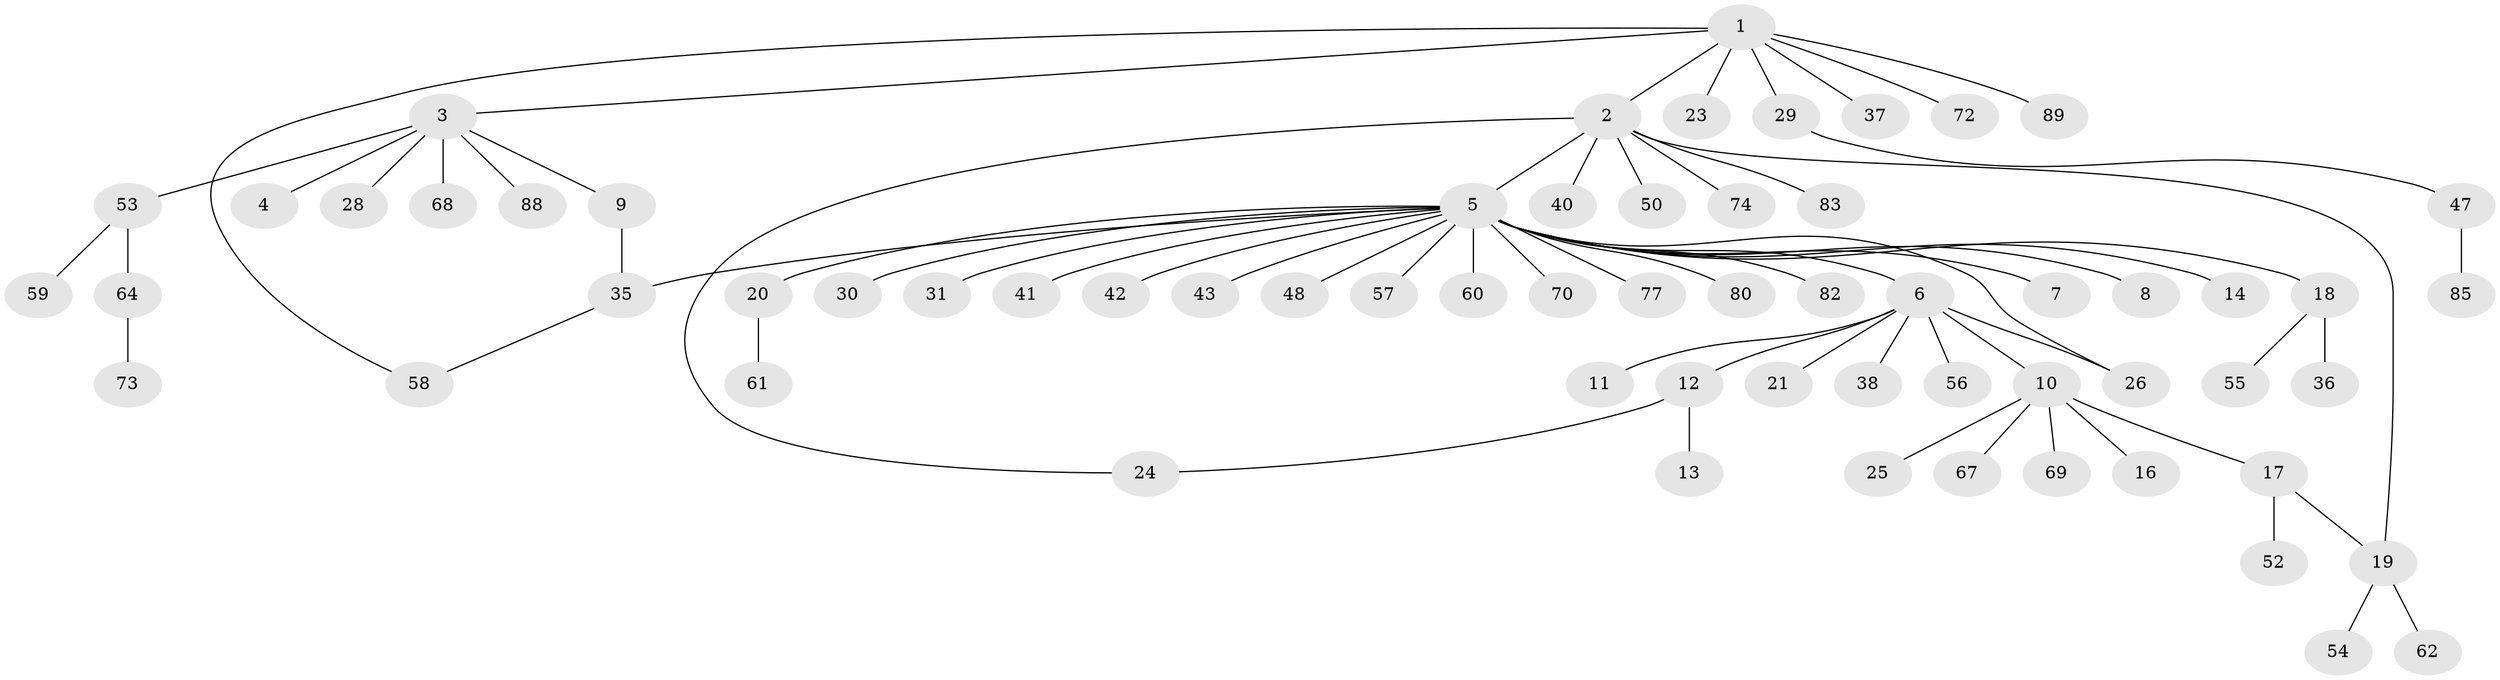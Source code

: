 // Generated by graph-tools (version 1.1) at 2025/23/03/03/25 07:23:54]
// undirected, 65 vertices, 69 edges
graph export_dot {
graph [start="1"]
  node [color=gray90,style=filled];
  1 [super="+15"];
  2 [super="+39"];
  3 [super="+81"];
  4 [super="+75"];
  5 [super="+34"];
  6 [super="+44"];
  7;
  8;
  9;
  10 [super="+33"];
  11;
  12 [super="+51"];
  13;
  14;
  16;
  17;
  18 [super="+86"];
  19 [super="+27"];
  20 [super="+32"];
  21 [super="+22"];
  23;
  24;
  25 [super="+65"];
  26 [super="+84"];
  28 [super="+46"];
  29 [super="+76"];
  30;
  31 [super="+45"];
  35 [super="+49"];
  36;
  37;
  38;
  40 [super="+71"];
  41;
  42 [super="+87"];
  43;
  47;
  48;
  50;
  52;
  53 [super="+79"];
  54 [super="+63"];
  55;
  56;
  57 [super="+66"];
  58;
  59;
  60;
  61;
  62;
  64 [super="+78"];
  67;
  68;
  69;
  70;
  72;
  73;
  74;
  77;
  80;
  82;
  83;
  85;
  88;
  89;
  1 -- 2;
  1 -- 3;
  1 -- 23;
  1 -- 29;
  1 -- 37;
  1 -- 58;
  1 -- 72;
  1 -- 89;
  2 -- 5;
  2 -- 24;
  2 -- 40;
  2 -- 50;
  2 -- 83;
  2 -- 74;
  2 -- 19;
  3 -- 4;
  3 -- 9;
  3 -- 28;
  3 -- 53;
  3 -- 68;
  3 -- 88;
  5 -- 6;
  5 -- 7;
  5 -- 8;
  5 -- 14;
  5 -- 18;
  5 -- 20;
  5 -- 26;
  5 -- 30;
  5 -- 31;
  5 -- 35;
  5 -- 41;
  5 -- 42;
  5 -- 43;
  5 -- 48;
  5 -- 57;
  5 -- 60;
  5 -- 70;
  5 -- 80;
  5 -- 82;
  5 -- 77;
  6 -- 10;
  6 -- 11;
  6 -- 12;
  6 -- 21;
  6 -- 38;
  6 -- 56;
  6 -- 26;
  9 -- 35;
  10 -- 16;
  10 -- 17;
  10 -- 25;
  10 -- 67;
  10 -- 69;
  12 -- 13;
  12 -- 24;
  17 -- 19;
  17 -- 52;
  18 -- 36;
  18 -- 55;
  19 -- 54;
  19 -- 62;
  20 -- 61;
  29 -- 47;
  35 -- 58;
  47 -- 85;
  53 -- 59;
  53 -- 64;
  64 -- 73;
}
